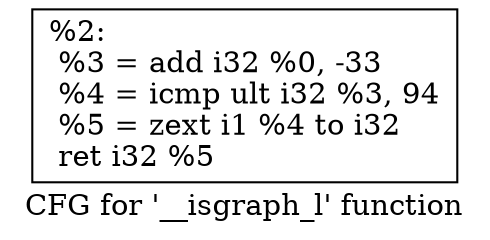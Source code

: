 digraph "CFG for '__isgraph_l' function" {
	label="CFG for '__isgraph_l' function";

	Node0x1ce4f70 [shape=record,label="{%2:\l  %3 = add i32 %0, -33\l  %4 = icmp ult i32 %3, 94\l  %5 = zext i1 %4 to i32\l  ret i32 %5\l}"];
}
